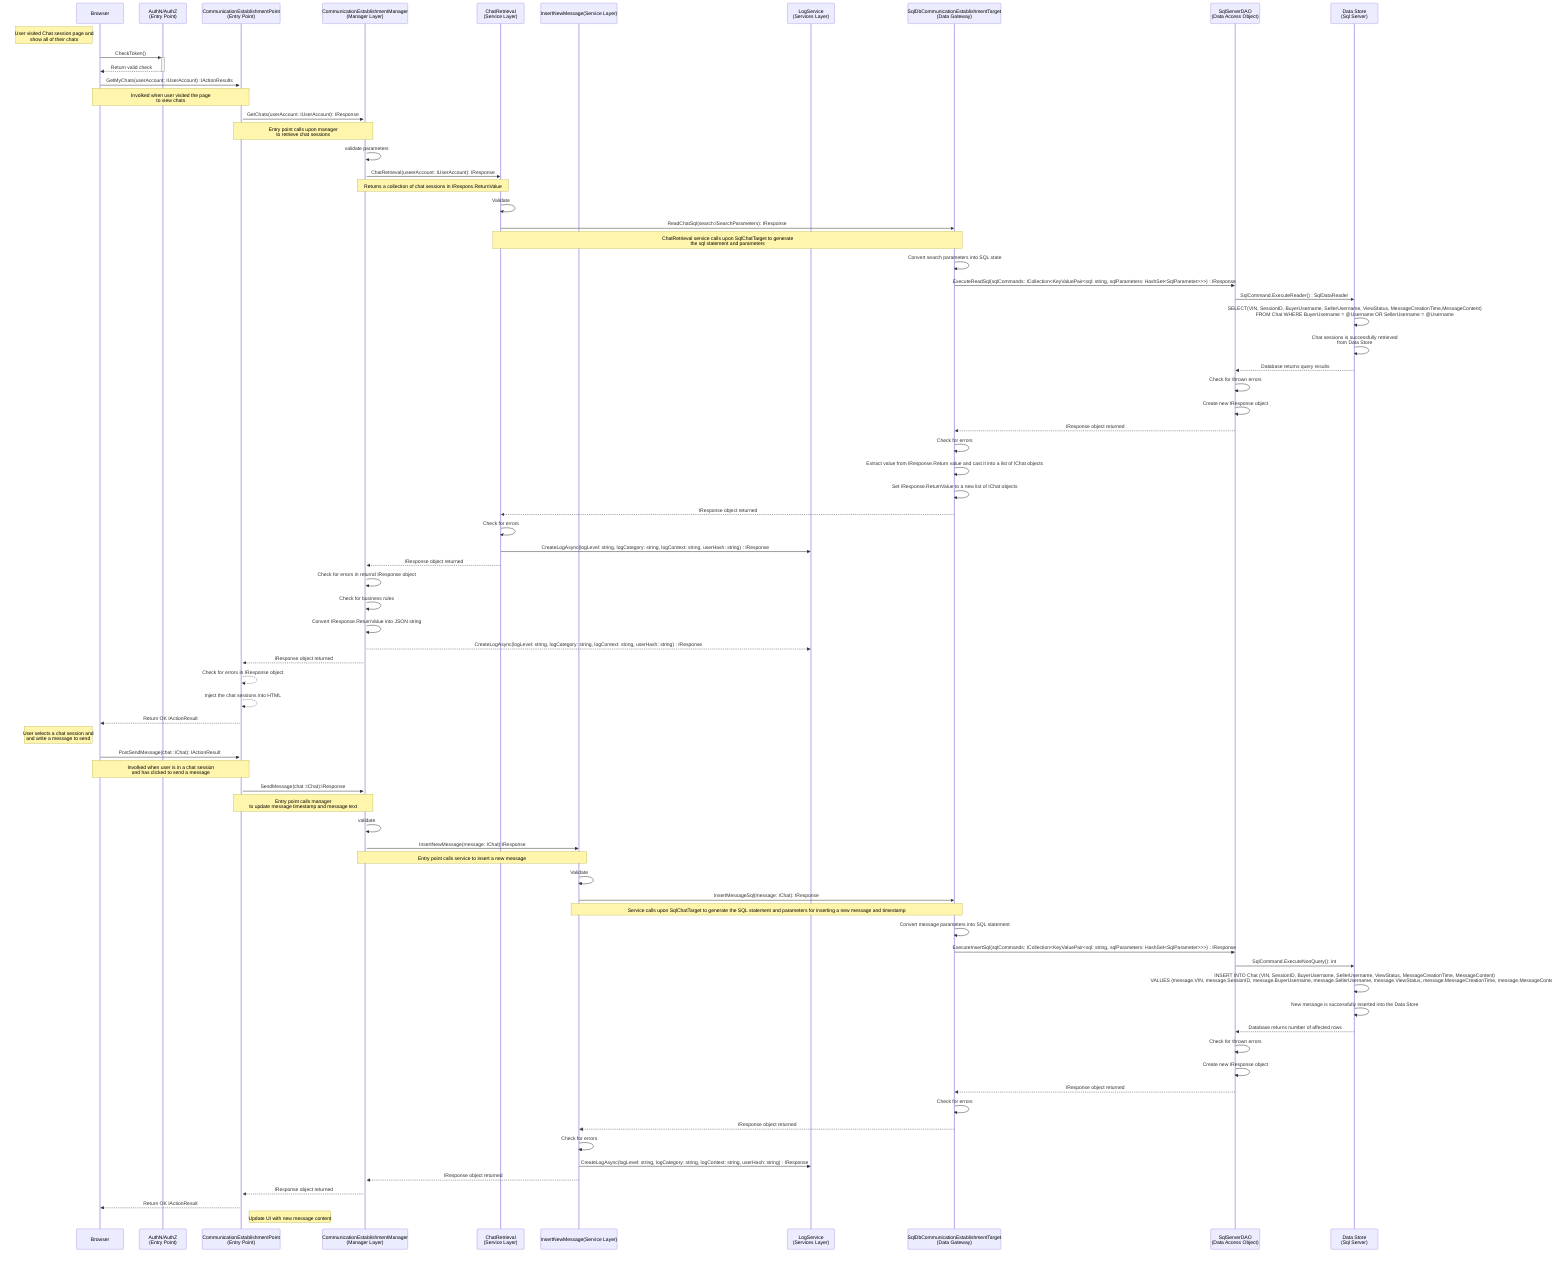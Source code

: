 sequenceDiagram
participant u as Browser
participant az as AuthN/AuthZ<br>(Entry Point)
participant e as CommunicationEstablishmentPoint<br>(Entry Point)
participant m as CommunicationEstablishmentManager<br>(Manager Layer)
participant s as ChatRetrieval<br>(Service Layer)
participant cs as InsertNewMessage(Service Layer)
participant ll as LogService<br>(Services Layer)
participant dt as SqlDbCommunicationEstablishmentTarget<br>(Data Gateway)
participant da as SqlServerDAO<br>(Data Access Object)
participant ds as Data Store<br>(Sql Server)

Note Left of u: User visited Chat session page and <br>  show all of their chats

u->>+az: CheckToken() 
az-->>-u: Return valid check

u->>+e:GetMyChats(userAccount: IUserAccount) :IActionResults
Note over u,e: Involked when user visited the page <br> to view chats

e->>+m:GetChats(userAccount: IUserAccount): IResponse
Note over e,m: Entry point calls upon manager <br> to retrieve chat sessions

m->>m: validate parameters

m->>s: ChatRetrieval(useerAccount: IUserAccount): IResponse
Note over m,s: Returns a collection of chat sessions in IRespons.ReturnValue

s->>s:Validate

s->>dt:ReadChatSql(search:ISearchParameters): IResponse
Note over s,dt: ChatRetrieval service calls upon SqlChatTarget to generate <br> the sql statement and parameters

dt->>dt:Convert search parameters into SQL state

dt->>da:ExecuteReadSql(sqlCommands: ICollection<KeyValuePair<sql: string, sqlParameters: HashSet<SqlParameter>>>) : IResponse

da->>ds:SqlCommand.ExecuteReader() : SqlDataReader

ds->>ds: SELECT(VIN, SessionID, BuyerUsername, SellerUsername, ViewStatus, MessageCreationTime,MessageContent) <br> FROM Chat WHERE BuyerUsername = @Username OR SellerUsername = @Username 

ds->>ds: Chat sessions is successfully retrieved <br> from Data Store

ds-->>da: Database returns query results

da->>da: Check for thrown errors

da->>da:Create new IResponse object

da-->>dt:IResponse object returned 

dt->>dt:Check for errors

dt->>dt:Extract value from IResponse.Return value and cast it into a list of IChat objects

dt->>dt:Set IResponse.ReturnValue to a new list of IChat objects

dt-->>s: IResponse object returned

s->>s:Check for errors

s->>ll:CreateLogAsync(logLevel: string, logCategory: string, logContext: string, userHash: string) : IResponse

s-->>m:IResponse object returned

m->>m: Check for errors in returnd IResponse object

m->>m: Check for business rules

m->>m:Convert IResponse.ReturnValue into JSON string

m -->>ll:CreateLogAsync(logLevel: string, logCategory: string, logContext: string, userHash: string) : IResponse

m-->>e:IResponse object returned

e-->>e: Check for errors in IResponse object

e-->>e: Inject the chat sessions into HTML

e-->>u: Return OK IActionResult

Note Left of u: User selects a chat session and <br>  and write a message to send

u->>e: PostSendMessage(chat :IChat): IActionResult
Note over u,e: Involked when user is in a chat session<br> and has clicked to send a message

e->>m: SendMessage(chat :IChat):IResponse
Note over e,m: Entry point calls manager <br> to update message timestamp and message text

m->>m: validate

m->>cs: InsertNewMessage(message: IChat):IResponse
Note over m,cs: Entry point calls service to insert a new message

cs->>cs: Validate

cs->>dt: InsertMessageSql(message: IChat): IResponse
Note over cs,dt: Service calls upon SqlChatTarget to generate the SQL statement and parameters for inserting a new message and timestamp

dt->>dt: Convert message parameters into SQL statement

dt->>da: ExecuteInsertSql(sqlCommands: ICollection<KeyValuePair<sql: string, sqlParameters: HashSet<SqlParameter>>>) : IResponse

da->>ds: SqlCommand.ExecuteNonQuery(): int

ds->>ds: INSERT INTO Chat (VIN, SessionID, BuyerUsername, SellerUsername, ViewStatus, MessageCreationTime, MessageContent) <br> VALUES (message.VIN, message.SessionID, message.BuyerUsername, message.SellerUsername, message.ViewStatus, message.MessageCreationTime, message.MessageContent)

ds->>ds: New message is successfully inserted into the Data Store

ds-->>da: Database returns number of affected rows

da->>da: Check for thrown errors

da->>da: Create new IResponse object

da-->>dt: IResponse object returned 

dt->>dt: Check for errors

dt-->>cs: IResponse object returned

cs->>cs: Check for errors

cs->>ll: CreateLogAsync(logLevel: string, logCategory: string, logContext: string, userHash: string) : IResponse

cs-->>m: IResponse object returned

m-->>e: IResponse object returned

e-->>u: Return OK IActionResult

Note right of e: Update UI with new message content